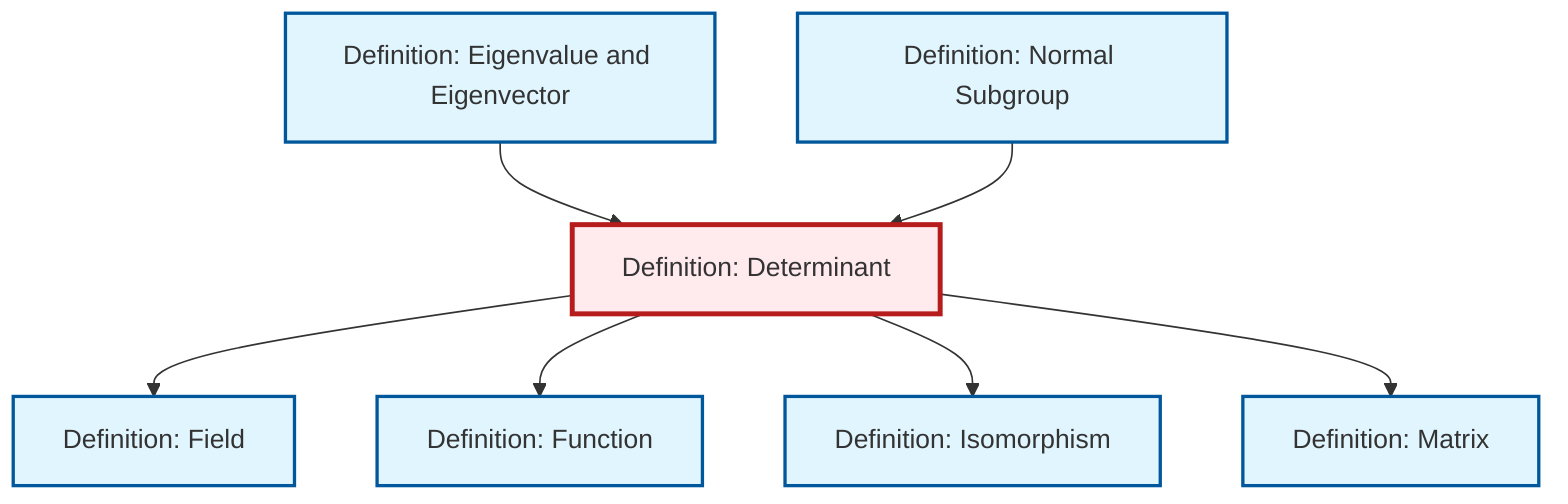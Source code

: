 graph TD
    classDef definition fill:#e1f5fe,stroke:#01579b,stroke-width:2px
    classDef theorem fill:#f3e5f5,stroke:#4a148c,stroke-width:2px
    classDef axiom fill:#fff3e0,stroke:#e65100,stroke-width:2px
    classDef example fill:#e8f5e9,stroke:#1b5e20,stroke-width:2px
    classDef current fill:#ffebee,stroke:#b71c1c,stroke-width:3px
    def-normal-subgroup["Definition: Normal Subgroup"]:::definition
    def-field["Definition: Field"]:::definition
    def-function["Definition: Function"]:::definition
    def-eigenvalue-eigenvector["Definition: Eigenvalue and Eigenvector"]:::definition
    def-matrix["Definition: Matrix"]:::definition
    def-determinant["Definition: Determinant"]:::definition
    def-isomorphism["Definition: Isomorphism"]:::definition
    def-determinant --> def-field
    def-determinant --> def-function
    def-eigenvalue-eigenvector --> def-determinant
    def-determinant --> def-isomorphism
    def-normal-subgroup --> def-determinant
    def-determinant --> def-matrix
    class def-determinant current